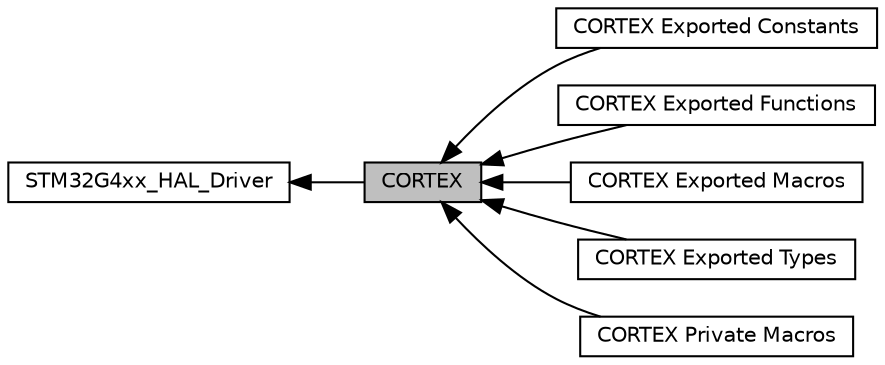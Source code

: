 digraph "CORTEX"
{
  edge [fontname="Helvetica",fontsize="10",labelfontname="Helvetica",labelfontsize="10"];
  node [fontname="Helvetica",fontsize="10",shape=box];
  rankdir=LR;
  Node1 [label="CORTEX",height=0.2,width=0.4,color="black", fillcolor="grey75", style="filled", fontcolor="black",tooltip="CORTEX HAL module driver."];
  Node4 [label="CORTEX Exported Constants",height=0.2,width=0.4,color="black", fillcolor="white", style="filled",URL="$group__CORTEX__Exported__Constants.html",tooltip=" "];
  Node6 [label="CORTEX Exported Functions",height=0.2,width=0.4,color="black", fillcolor="white", style="filled",URL="$group__CORTEX__Exported__Functions.html",tooltip=" "];
  Node5 [label="CORTEX Exported Macros",height=0.2,width=0.4,color="black", fillcolor="white", style="filled",URL="$group__CORTEX__Exported__Macros.html",tooltip=" "];
  Node3 [label="CORTEX Exported Types",height=0.2,width=0.4,color="black", fillcolor="white", style="filled",URL="$group__CORTEX__Exported__Types.html",tooltip=" "];
  Node7 [label="CORTEX Private Macros",height=0.2,width=0.4,color="black", fillcolor="white", style="filled",URL="$group__CORTEX__Private__Macros.html",tooltip=" "];
  Node2 [label="STM32G4xx_HAL_Driver",height=0.2,width=0.4,color="black", fillcolor="white", style="filled",URL="$group__STM32G4xx__HAL__Driver.html",tooltip=" "];
  Node2->Node1 [shape=plaintext, dir="back", style="solid"];
  Node1->Node3 [shape=plaintext, dir="back", style="solid"];
  Node1->Node4 [shape=plaintext, dir="back", style="solid"];
  Node1->Node5 [shape=plaintext, dir="back", style="solid"];
  Node1->Node6 [shape=plaintext, dir="back", style="solid"];
  Node1->Node7 [shape=plaintext, dir="back", style="solid"];
}
